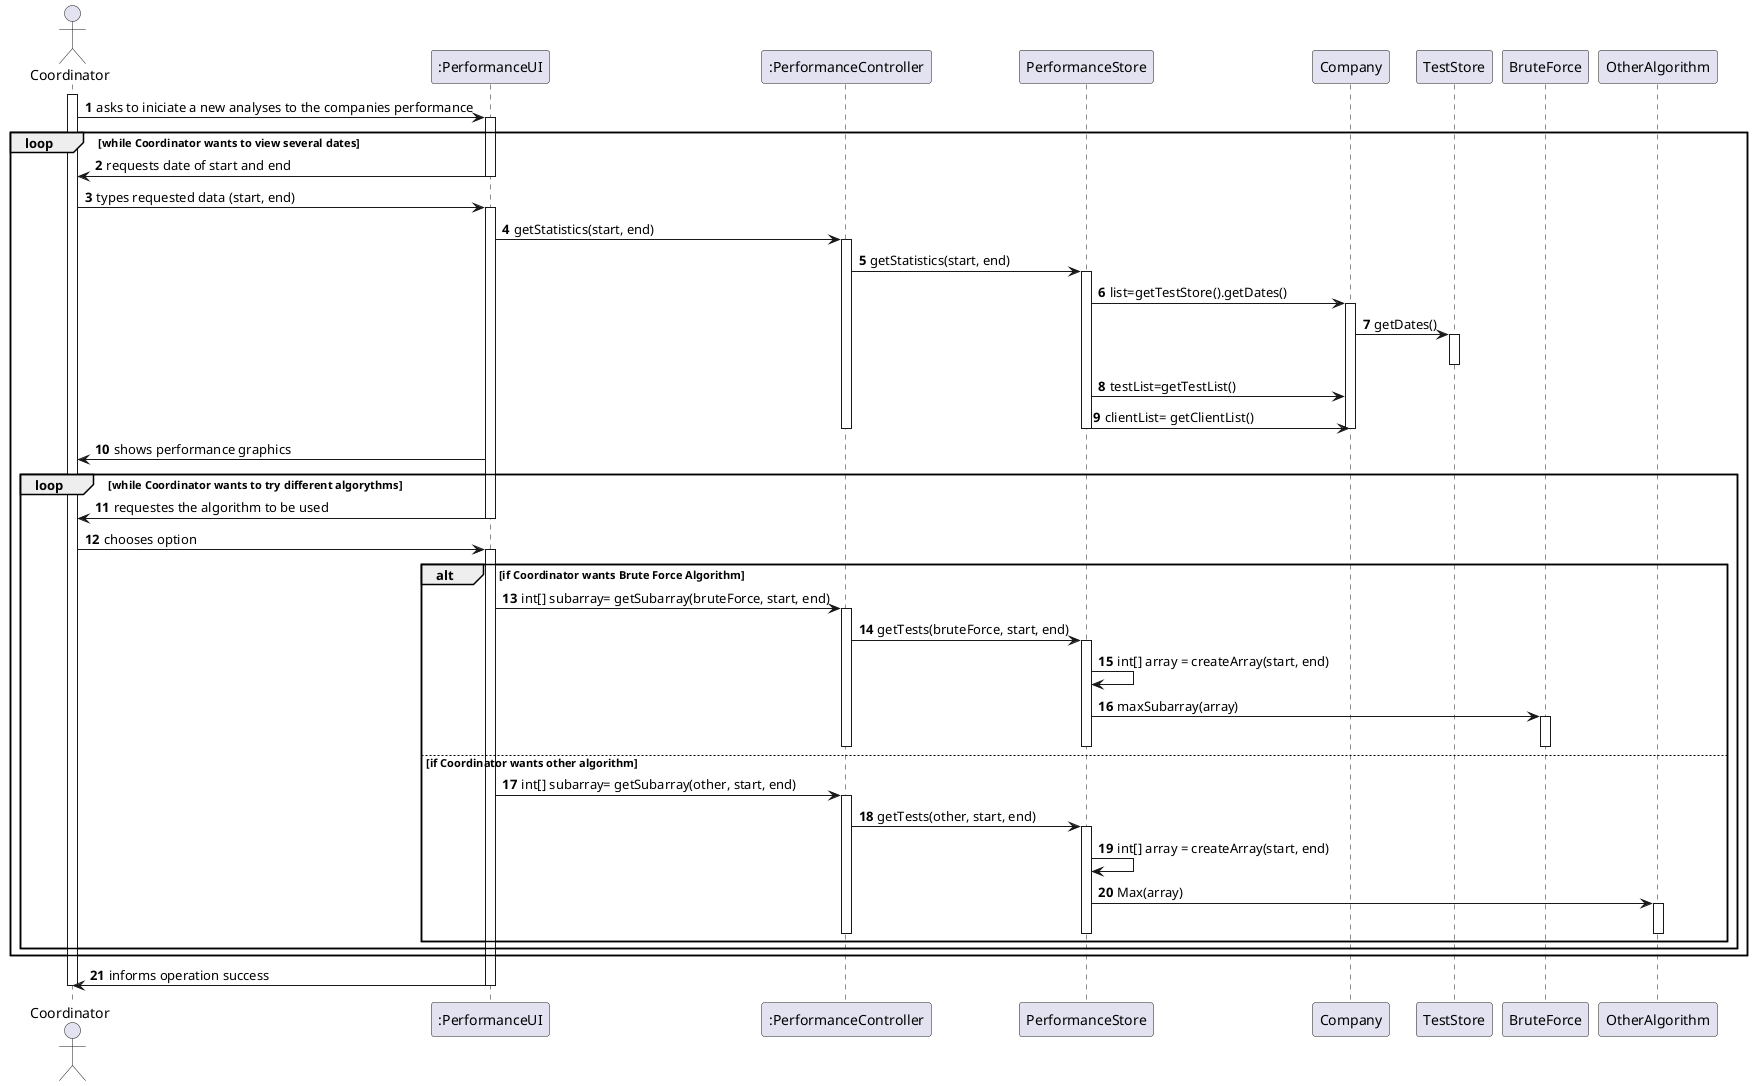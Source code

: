 @startuml
autonumber
'hide footbox
actor "Coordinator" as ADM

participant ":PerformanceUI" as UI
participant ":PerformanceController" as CTRL
participant "PerformanceStore" as STORE
participant "Company" as COMP
participant "TestStore" as TEST
participant "BruteForce" as BRUTE
participant "OtherAlgorithm" as OTHER

activate ADM
ADM -> UI : asks to iniciate a new analyses to the companies performance
activate UI
loop while Coordinator wants to view several dates
UI -> ADM : requests date of start and end
deactivate UI

ADM -> UI : types requested data (start, end)
activate UI
UI -> CTRL : getStatistics(start, end)
activate CTRL
CTRL -> STORE : getStatistics(start, end)
activate STORE
STORE -> COMP : list=getTestStore().getDates()
activate COMP
COMP -> TEST : getDates()
activate TEST
deactivate TEST
STORE -> COMP : testList=getTestList()
STORE -> COMP : clientList= getClientList()
deactivate COMP
deactivate STORE
deactivate CTRL
UI -> ADM : shows performance graphics
loop while Coordinator wants to try different algorythms
UI -> ADM : requestes the algorithm to be used
deactivate UI

ADM -> UI : chooses option
activate UI
alt if Coordinator wants Brute Force Algorithm
UI -> CTRL : int[] subarray= getSubarray(bruteForce, start, end)
activate CTRL
CTRL -> STORE : getTests(bruteForce, start, end)
activate STORE
STORE -> STORE : int[] array = createArray(start, end)
STORE -> BRUTE : maxSubarray(array)
activate BRUTE
deactivate BRUTE
deactivate STORE
deactivate CTRL
else if Coordinator wants other algorithm
UI -> CTRL : int[] subarray= getSubarray(other, start, end)
activate CTRL
CTRL -> STORE : getTests(other, start, end)
activate STORE
STORE -> STORE : int[] array = createArray(start, end)
STORE -> OTHER : Max(array)
activate OTHER
deactivate OTHER
deactivate STORE
deactivate CTRL
end
end
end
UI -> ADM : informs operation success
deactivate UI

deactivate ADM
@enduml